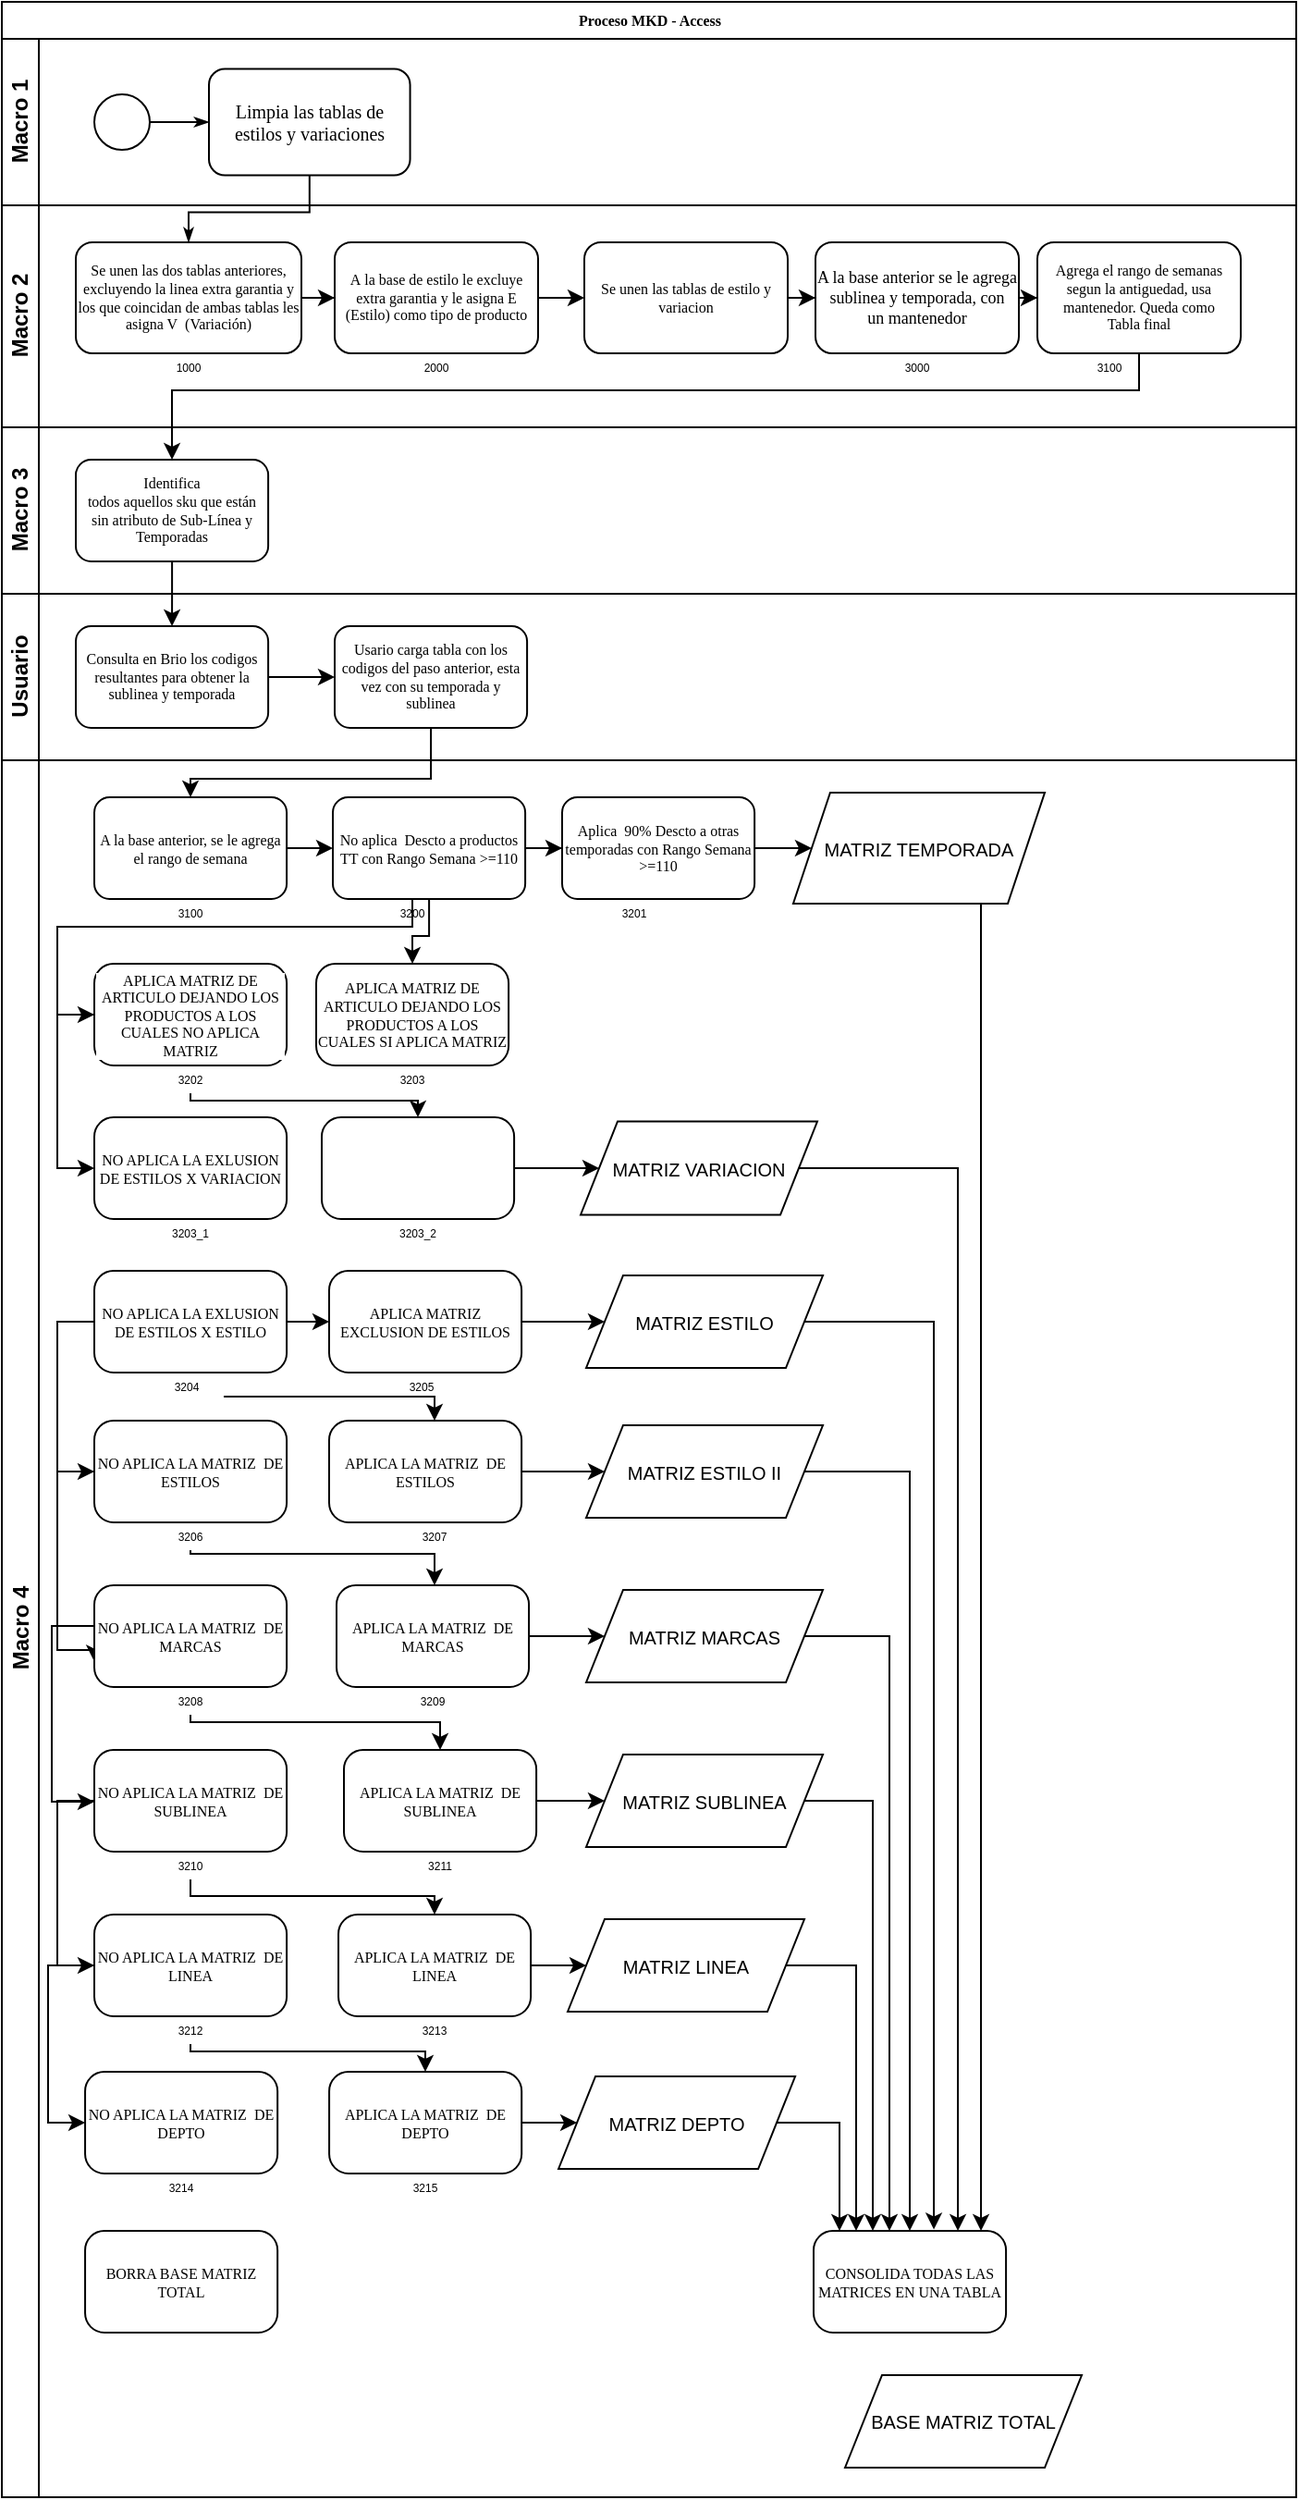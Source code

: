 <mxfile version="14.6.13" type="github">
  <diagram name="Page-1" id="c7488fd3-1785-93aa-aadb-54a6760d102a">
    <mxGraphModel dx="723" dy="328" grid="0" gridSize="10" guides="1" tooltips="1" connect="1" arrows="1" fold="1" page="1" pageScale="1" pageWidth="1100" pageHeight="850" background="#ffffff" math="0" shadow="0">
      <root>
        <mxCell id="0" />
        <mxCell id="1" parent="0" />
        <mxCell id="2b4e8129b02d487f-1" value="Proceso MKD - Access" style="swimlane;html=1;childLayout=stackLayout;horizontal=1;startSize=20;horizontalStack=0;rounded=0;shadow=0;labelBackgroundColor=none;strokeWidth=1;fontFamily=Verdana;fontSize=8;align=center;" parent="1" vertex="1">
          <mxGeometry x="180" y="70" width="700" height="1349" as="geometry" />
        </mxCell>
        <mxCell id="2b4e8129b02d487f-2" value="Macro 1" style="swimlane;html=1;startSize=20;horizontal=0;" parent="2b4e8129b02d487f-1" vertex="1">
          <mxGeometry y="20" width="700" height="90" as="geometry" />
        </mxCell>
        <mxCell id="2b4e8129b02d487f-18" style="edgeStyle=orthogonalEdgeStyle;rounded=0;html=1;labelBackgroundColor=none;startArrow=none;startFill=0;startSize=5;endArrow=classicThin;endFill=1;endSize=5;jettySize=auto;orthogonalLoop=1;strokeWidth=1;fontFamily=Verdana;fontSize=8" parent="2b4e8129b02d487f-2" source="2b4e8129b02d487f-5" target="2b4e8129b02d487f-6" edge="1">
          <mxGeometry relative="1" as="geometry" />
        </mxCell>
        <mxCell id="2b4e8129b02d487f-5" value="" style="ellipse;whiteSpace=wrap;html=1;rounded=0;shadow=0;labelBackgroundColor=none;strokeWidth=1;fontFamily=Verdana;fontSize=8;align=center;" parent="2b4e8129b02d487f-2" vertex="1">
          <mxGeometry x="50" y="30" width="30" height="30" as="geometry" />
        </mxCell>
        <mxCell id="2b4e8129b02d487f-6" value="Limpia las tablas de estilos y variaciones" style="rounded=1;whiteSpace=wrap;html=1;shadow=0;labelBackgroundColor=none;strokeWidth=1;fontFamily=Verdana;fontSize=10;align=center;" parent="2b4e8129b02d487f-2" vertex="1">
          <mxGeometry x="112" y="16.25" width="108.78" height="57.5" as="geometry" />
        </mxCell>
        <mxCell id="2b4e8129b02d487f-24" style="edgeStyle=orthogonalEdgeStyle;rounded=0;html=1;labelBackgroundColor=none;startArrow=none;startFill=0;startSize=5;endArrow=classicThin;endFill=1;endSize=5;jettySize=auto;orthogonalLoop=1;strokeWidth=1;fontFamily=Verdana;fontSize=8" parent="2b4e8129b02d487f-1" source="2b4e8129b02d487f-6" target="2b4e8129b02d487f-12" edge="1">
          <mxGeometry relative="1" as="geometry" />
        </mxCell>
        <mxCell id="2b4e8129b02d487f-3" value="Macro 2" style="swimlane;html=1;startSize=20;horizontal=0;" parent="2b4e8129b02d487f-1" vertex="1">
          <mxGeometry y="110" width="700" height="120" as="geometry" />
        </mxCell>
        <mxCell id="4VyyNgtOQg0zBXDYQDEN-12" style="edgeStyle=orthogonalEdgeStyle;rounded=0;orthogonalLoop=1;jettySize=auto;html=1;entryX=0;entryY=0.5;entryDx=0;entryDy=0;" parent="2b4e8129b02d487f-3" source="2b4e8129b02d487f-12" target="4VyyNgtOQg0zBXDYQDEN-10" edge="1">
          <mxGeometry relative="1" as="geometry" />
        </mxCell>
        <mxCell id="2b4e8129b02d487f-12" value="&lt;p style=&quot;margin-top: 0pt ; margin-bottom: 0pt ; margin-left: 0in ; text-indent: 0in&quot;&gt;&lt;span style=&quot;font-family: &amp;#34;calibri&amp;#34;&quot;&gt;Se unen las dos tablas anteriores, excluyendo la linea extra garantia y los que coincidan de ambas tablas les asigna V&amp;nbsp; (Variación)&lt;/span&gt;&lt;/p&gt;" style="rounded=1;whiteSpace=wrap;html=1;shadow=0;labelBackgroundColor=none;strokeWidth=1;fontFamily=Verdana;fontSize=8;align=center;" parent="2b4e8129b02d487f-3" vertex="1">
          <mxGeometry x="40" y="20" width="122" height="60" as="geometry" />
        </mxCell>
        <mxCell id="4VyyNgtOQg0zBXDYQDEN-14" style="edgeStyle=orthogonalEdgeStyle;rounded=0;orthogonalLoop=1;jettySize=auto;html=1;entryX=0;entryY=0.5;entryDx=0;entryDy=0;" parent="2b4e8129b02d487f-3" source="4VyyNgtOQg0zBXDYQDEN-10" target="4VyyNgtOQg0zBXDYQDEN-13" edge="1">
          <mxGeometry relative="1" as="geometry" />
        </mxCell>
        <mxCell id="4VyyNgtOQg0zBXDYQDEN-10" value="&lt;p style=&quot;margin-top: 0pt ; margin-bottom: 0pt ; margin-left: 0in ; text-indent: 0in&quot;&gt;&lt;span style=&quot;font-family: &amp;#34;calibri&amp;#34;&quot;&gt;A&amp;nbsp;&lt;/span&gt;&lt;span style=&quot;font-family: &amp;#34;calibri&amp;#34; ; vertical-align: baseline&quot;&gt;la base de estilo le excluye extra garantia y le asigna E (Estilo) como tipo de producto&lt;/span&gt;&lt;/p&gt;" style="rounded=1;whiteSpace=wrap;html=1;shadow=0;labelBackgroundColor=none;strokeWidth=1;fontFamily=Verdana;fontSize=8;align=center;" parent="2b4e8129b02d487f-3" vertex="1">
          <mxGeometry x="180" y="20" width="110" height="60" as="geometry" />
        </mxCell>
        <mxCell id="4VyyNgtOQg0zBXDYQDEN-17" style="edgeStyle=orthogonalEdgeStyle;rounded=0;orthogonalLoop=1;jettySize=auto;html=1;entryX=0;entryY=0.5;entryDx=0;entryDy=0;" parent="2b4e8129b02d487f-3" source="4VyyNgtOQg0zBXDYQDEN-13" target="4VyyNgtOQg0zBXDYQDEN-16" edge="1">
          <mxGeometry relative="1" as="geometry" />
        </mxCell>
        <mxCell id="4VyyNgtOQg0zBXDYQDEN-13" value="&lt;p style=&quot;margin-top: 0pt ; margin-bottom: 0pt ; margin-left: 0in ; text-indent: 0in&quot;&gt;&lt;span style=&quot;font-family: &amp;#34;calibri&amp;#34;&quot;&gt;Se unen&amp;nbsp;&lt;/span&gt;&lt;span style=&quot;font-family: &amp;#34;calibri&amp;#34; ; vertical-align: baseline&quot;&gt;las tablas de estilo y variacion&lt;/span&gt;&lt;/p&gt;" style="rounded=1;whiteSpace=wrap;html=1;shadow=0;labelBackgroundColor=none;strokeWidth=1;fontFamily=Verdana;fontSize=8;align=center;" parent="2b4e8129b02d487f-3" vertex="1">
          <mxGeometry x="315" y="20" width="110" height="60" as="geometry" />
        </mxCell>
        <mxCell id="4VyyNgtOQg0zBXDYQDEN-20" style="edgeStyle=orthogonalEdgeStyle;rounded=0;orthogonalLoop=1;jettySize=auto;html=1;entryX=0;entryY=0.5;entryDx=0;entryDy=0;" parent="2b4e8129b02d487f-3" source="4VyyNgtOQg0zBXDYQDEN-16" target="4VyyNgtOQg0zBXDYQDEN-19" edge="1">
          <mxGeometry relative="1" as="geometry" />
        </mxCell>
        <mxCell id="4VyyNgtOQg0zBXDYQDEN-16" value="&lt;p style=&quot;margin-top: 0pt ; margin-bottom: 0pt ; margin-left: 0in ; text-indent: 0in ; font-size: 9px&quot;&gt;&lt;span style=&quot;font-family: &amp;#34;calibri&amp;#34;&quot;&gt;A la base anterior&lt;/span&gt;&lt;span style=&quot;font-family: &amp;#34;calibri&amp;#34; ; vertical-align: baseline&quot;&gt; se le agrega sublinea y temporada, con&lt;br&gt;un mantenedor&lt;/span&gt;&lt;/p&gt;" style="rounded=1;whiteSpace=wrap;html=1;shadow=0;labelBackgroundColor=none;strokeWidth=1;fontFamily=Verdana;fontSize=8;align=center;" parent="2b4e8129b02d487f-3" vertex="1">
          <mxGeometry x="440" y="20" width="110" height="60" as="geometry" />
        </mxCell>
        <mxCell id="4VyyNgtOQg0zBXDYQDEN-19" value="&lt;p style=&quot;margin-top: 0pt ; margin-bottom: 0pt ; margin-left: 0in ; text-indent: 0in&quot;&gt;&lt;font style=&quot;font-size: 8px&quot;&gt;&lt;span style=&quot;font-family: &amp;#34;calibri&amp;#34;&quot;&gt;Agrega el&amp;nbsp;&lt;/span&gt;&lt;span style=&quot;font-family: &amp;#34;calibri&amp;#34; ; vertical-align: baseline&quot;&gt;rango &lt;/span&gt;&lt;span style=&quot;font-family: &amp;#34;calibri&amp;#34;&quot;&gt;de semanas segun la antiguedad, usa&lt;br&gt;mantenedor. Queda&amp;nbsp;&lt;/span&gt;&lt;/font&gt;&lt;span style=&quot;font-family: &amp;#34;calibri&amp;#34; ; text-indent: 0in&quot;&gt;como&lt;/span&gt;&lt;/p&gt;&lt;p style=&quot;margin-top: 0pt ; margin-bottom: 0pt ; margin-left: 0in ; text-indent: 0in&quot;&gt;&lt;span style=&quot;font-family: &amp;#34;calibri&amp;#34;&quot;&gt;&lt;font style=&quot;font-size: 8px&quot;&gt;Tabla final&lt;/font&gt;&lt;/span&gt;&lt;/p&gt;" style="rounded=1;whiteSpace=wrap;html=1;shadow=0;labelBackgroundColor=none;strokeWidth=1;fontFamily=Verdana;fontSize=8;align=center;" parent="2b4e8129b02d487f-3" vertex="1">
          <mxGeometry x="560" y="20" width="110" height="60" as="geometry" />
        </mxCell>
        <mxCell id="xLXz4MAD2vCh0M7yTRHs-1" value="1000" style="text;html=1;strokeColor=none;fillColor=none;align=center;verticalAlign=middle;whiteSpace=wrap;rounded=0;fontSize=6;" vertex="1" parent="2b4e8129b02d487f-3">
          <mxGeometry x="81.0" y="80" width="40" height="15" as="geometry" />
        </mxCell>
        <mxCell id="xLXz4MAD2vCh0M7yTRHs-2" value="2000" style="text;html=1;strokeColor=none;fillColor=none;align=center;verticalAlign=middle;whiteSpace=wrap;rounded=0;fontSize=6;" vertex="1" parent="2b4e8129b02d487f-3">
          <mxGeometry x="215" y="80" width="40" height="15" as="geometry" />
        </mxCell>
        <mxCell id="xLXz4MAD2vCh0M7yTRHs-15" value="3000" style="text;html=1;strokeColor=none;fillColor=none;align=center;verticalAlign=middle;whiteSpace=wrap;rounded=0;fontSize=6;" vertex="1" parent="2b4e8129b02d487f-3">
          <mxGeometry x="475" y="80" width="40" height="15" as="geometry" />
        </mxCell>
        <mxCell id="xLXz4MAD2vCh0M7yTRHs-16" value="3100" style="text;html=1;strokeColor=none;fillColor=none;align=center;verticalAlign=middle;whiteSpace=wrap;rounded=0;fontSize=6;" vertex="1" parent="2b4e8129b02d487f-3">
          <mxGeometry x="579" y="80" width="40" height="15" as="geometry" />
        </mxCell>
        <mxCell id="2b4e8129b02d487f-4" value="Macro 3" style="swimlane;html=1;startSize=20;horizontal=0;" parent="2b4e8129b02d487f-1" vertex="1">
          <mxGeometry y="230" width="700" height="90" as="geometry">
            <mxRectangle y="110" width="680" height="20" as="alternateBounds" />
          </mxGeometry>
        </mxCell>
        <mxCell id="2b4e8129b02d487f-14" value="&lt;p style=&quot;margin-top: 0pt; margin-bottom: 0pt; margin-left: 0in; text-indent: 0in; font-size: 8px;&quot;&gt;&lt;span style=&quot;font-family: calibri; font-size: 8px;&quot;&gt;Identifica&lt;br style=&quot;font-size: 8px;&quot;&gt;todos aquellos sku que están&lt;/span&gt;&lt;span style=&quot;font-family: calibri; vertical-align: baseline; font-size: 8px;&quot;&gt; sin atributo de Sub-Línea y&lt;br style=&quot;font-size: 8px;&quot;&gt;Temporadas&lt;/span&gt;&lt;/p&gt;" style="rounded=1;whiteSpace=wrap;html=1;shadow=0;labelBackgroundColor=none;strokeWidth=1;fontFamily=Verdana;fontSize=8;align=center;" parent="2b4e8129b02d487f-4" vertex="1">
          <mxGeometry x="40" y="17.5" width="104.05" height="55" as="geometry" />
        </mxCell>
        <mxCell id="4VyyNgtOQg0zBXDYQDEN-2" value="Usuario" style="swimlane;html=1;startSize=20;horizontal=0;" parent="2b4e8129b02d487f-1" vertex="1">
          <mxGeometry y="320" width="700" height="90" as="geometry" />
        </mxCell>
        <mxCell id="4VyyNgtOQg0zBXDYQDEN-42" style="edgeStyle=orthogonalEdgeStyle;rounded=0;orthogonalLoop=1;jettySize=auto;html=1;entryX=0;entryY=0.5;entryDx=0;entryDy=0;fontSize=8;" parent="4VyyNgtOQg0zBXDYQDEN-2" source="4VyyNgtOQg0zBXDYQDEN-36" target="4VyyNgtOQg0zBXDYQDEN-41" edge="1">
          <mxGeometry relative="1" as="geometry" />
        </mxCell>
        <mxCell id="4VyyNgtOQg0zBXDYQDEN-36" value="&lt;p style=&quot;margin-top: 0pt ; margin-bottom: 0pt ; margin-left: 0in ; text-indent: 0in ; font-size: 8px&quot;&gt;&lt;font face=&quot;calibri&quot;&gt;Consulta en Brio los codigos resultantes para obtener la sublinea y temporada&lt;/font&gt;&lt;/p&gt;" style="rounded=1;whiteSpace=wrap;html=1;shadow=0;labelBackgroundColor=none;strokeWidth=1;fontFamily=Verdana;fontSize=8;align=center;" parent="4VyyNgtOQg0zBXDYQDEN-2" vertex="1">
          <mxGeometry x="40" y="17.5" width="104.05" height="55" as="geometry" />
        </mxCell>
        <mxCell id="4VyyNgtOQg0zBXDYQDEN-41" value="&lt;font face=&quot;calibri&quot;&gt;Usario carga tabla con los codigos del paso anterior, esta vez con su temporada y sublinea&lt;/font&gt;" style="rounded=1;whiteSpace=wrap;html=1;shadow=0;labelBackgroundColor=none;strokeWidth=1;fontFamily=Verdana;fontSize=8;align=center;" parent="4VyyNgtOQg0zBXDYQDEN-2" vertex="1">
          <mxGeometry x="180" y="17.5" width="104.05" height="55" as="geometry" />
        </mxCell>
        <mxCell id="4VyyNgtOQg0zBXDYQDEN-25" style="edgeStyle=orthogonalEdgeStyle;rounded=0;orthogonalLoop=1;jettySize=auto;html=1;entryX=0.5;entryY=0;entryDx=0;entryDy=0;" parent="2b4e8129b02d487f-1" source="4VyyNgtOQg0zBXDYQDEN-19" target="2b4e8129b02d487f-14" edge="1">
          <mxGeometry relative="1" as="geometry">
            <mxPoint x="615" y="220" as="targetPoint" />
            <Array as="points">
              <mxPoint x="615" y="210" />
              <mxPoint x="92" y="210" />
            </Array>
          </mxGeometry>
        </mxCell>
        <mxCell id="4VyyNgtOQg0zBXDYQDEN-47" style="edgeStyle=orthogonalEdgeStyle;rounded=0;orthogonalLoop=1;jettySize=auto;html=1;entryX=0.5;entryY=0;entryDx=0;entryDy=0;fontSize=8;" parent="2b4e8129b02d487f-1" source="4VyyNgtOQg0zBXDYQDEN-41" target="4VyyNgtOQg0zBXDYQDEN-45" edge="1">
          <mxGeometry relative="1" as="geometry">
            <Array as="points">
              <mxPoint x="232" y="420" />
              <mxPoint x="102" y="420" />
            </Array>
          </mxGeometry>
        </mxCell>
        <mxCell id="4VyyNgtOQg0zBXDYQDEN-60" style="edgeStyle=orthogonalEdgeStyle;rounded=0;orthogonalLoop=1;jettySize=auto;html=1;entryX=0.5;entryY=0;entryDx=0;entryDy=0;fontSize=6;" parent="2b4e8129b02d487f-1" source="2b4e8129b02d487f-14" target="4VyyNgtOQg0zBXDYQDEN-36" edge="1">
          <mxGeometry relative="1" as="geometry" />
        </mxCell>
        <mxCell id="4VyyNgtOQg0zBXDYQDEN-43" value="Macro 4" style="swimlane;html=1;startSize=20;horizontal=0;" parent="2b4e8129b02d487f-1" vertex="1">
          <mxGeometry y="410" width="700" height="939" as="geometry">
            <mxRectangle y="110" width="680" height="20" as="alternateBounds" />
          </mxGeometry>
        </mxCell>
        <mxCell id="4VyyNgtOQg0zBXDYQDEN-62" style="edgeStyle=orthogonalEdgeStyle;rounded=0;orthogonalLoop=1;jettySize=auto;html=1;entryX=0;entryY=0.5;entryDx=0;entryDy=0;fontSize=6;" parent="4VyyNgtOQg0zBXDYQDEN-43" source="4VyyNgtOQg0zBXDYQDEN-45" target="4VyyNgtOQg0zBXDYQDEN-61" edge="1">
          <mxGeometry relative="1" as="geometry" />
        </mxCell>
        <mxCell id="4VyyNgtOQg0zBXDYQDEN-45" value="&lt;font face=&quot;calibri&quot;&gt;A la base anterior, se le agrega el rango de semana&lt;/font&gt;" style="rounded=1;whiteSpace=wrap;html=1;shadow=0;labelBackgroundColor=none;strokeWidth=1;fontFamily=Verdana;fontSize=8;align=center;" parent="4VyyNgtOQg0zBXDYQDEN-43" vertex="1">
          <mxGeometry x="50" y="20" width="104.05" height="55" as="geometry" />
        </mxCell>
        <mxCell id="4VyyNgtOQg0zBXDYQDEN-53" value="3100" style="text;html=1;strokeColor=none;fillColor=none;align=center;verticalAlign=middle;whiteSpace=wrap;rounded=0;fontSize=6;" parent="4VyyNgtOQg0zBXDYQDEN-43" vertex="1">
          <mxGeometry x="82.03" y="75" width="40" height="15" as="geometry" />
        </mxCell>
        <mxCell id="4VyyNgtOQg0zBXDYQDEN-66" style="edgeStyle=orthogonalEdgeStyle;rounded=0;orthogonalLoop=1;jettySize=auto;html=1;entryX=0;entryY=0.5;entryDx=0;entryDy=0;fontSize=6;" parent="4VyyNgtOQg0zBXDYQDEN-43" source="4VyyNgtOQg0zBXDYQDEN-61" target="4VyyNgtOQg0zBXDYQDEN-64" edge="1">
          <mxGeometry relative="1" as="geometry" />
        </mxCell>
        <mxCell id="xLXz4MAD2vCh0M7yTRHs-23" style="edgeStyle=orthogonalEdgeStyle;rounded=0;orthogonalLoop=1;jettySize=auto;html=1;entryX=0;entryY=0.5;entryDx=0;entryDy=0;fontSize=10;" edge="1" parent="4VyyNgtOQg0zBXDYQDEN-43" source="4VyyNgtOQg0zBXDYQDEN-61" target="4VyyNgtOQg0zBXDYQDEN-67">
          <mxGeometry relative="1" as="geometry">
            <Array as="points">
              <mxPoint x="222" y="90" />
              <mxPoint x="30" y="90" />
              <mxPoint x="30" y="138" />
            </Array>
          </mxGeometry>
        </mxCell>
        <mxCell id="xLXz4MAD2vCh0M7yTRHs-24" style="edgeStyle=orthogonalEdgeStyle;rounded=0;orthogonalLoop=1;jettySize=auto;html=1;entryX=0.5;entryY=0;entryDx=0;entryDy=0;fontSize=10;" edge="1" parent="4VyyNgtOQg0zBXDYQDEN-43" source="4VyyNgtOQg0zBXDYQDEN-61" target="4VyyNgtOQg0zBXDYQDEN-70">
          <mxGeometry relative="1" as="geometry" />
        </mxCell>
        <mxCell id="4VyyNgtOQg0zBXDYQDEN-61" value="&lt;font face=&quot;calibri&quot;&gt;No aplica&amp;nbsp; Descto a productos TT con Rango Semana &amp;gt;=110&lt;/font&gt;" style="rounded=1;whiteSpace=wrap;html=1;shadow=0;labelBackgroundColor=none;strokeWidth=1;fontFamily=Verdana;fontSize=8;align=center;" parent="4VyyNgtOQg0zBXDYQDEN-43" vertex="1">
          <mxGeometry x="179" y="20" width="104.05" height="55" as="geometry" />
        </mxCell>
        <mxCell id="4VyyNgtOQg0zBXDYQDEN-63" value="3200" style="text;html=1;strokeColor=none;fillColor=none;align=center;verticalAlign=middle;whiteSpace=wrap;rounded=0;fontSize=6;" parent="4VyyNgtOQg0zBXDYQDEN-43" vertex="1">
          <mxGeometry x="202.03" y="75" width="40" height="15" as="geometry" />
        </mxCell>
        <mxCell id="xLXz4MAD2vCh0M7yTRHs-22" style="edgeStyle=orthogonalEdgeStyle;rounded=0;orthogonalLoop=1;jettySize=auto;html=1;entryX=0;entryY=0.5;entryDx=0;entryDy=0;fontSize=10;" edge="1" parent="4VyyNgtOQg0zBXDYQDEN-43" source="4VyyNgtOQg0zBXDYQDEN-64" target="xLXz4MAD2vCh0M7yTRHs-18">
          <mxGeometry relative="1" as="geometry" />
        </mxCell>
        <mxCell id="4VyyNgtOQg0zBXDYQDEN-64" value="&lt;font face=&quot;calibri&quot;&gt;Aplica&amp;nbsp; 90% Descto a otras temporadas&amp;nbsp;&lt;/font&gt;&lt;span style=&quot;font-family: &amp;#34;calibri&amp;#34;&quot;&gt;con Rango Semana &amp;gt;=110&lt;/span&gt;" style="rounded=1;whiteSpace=wrap;html=1;shadow=0;labelBackgroundColor=none;strokeWidth=1;fontFamily=Verdana;fontSize=8;align=center;" parent="4VyyNgtOQg0zBXDYQDEN-43" vertex="1">
          <mxGeometry x="303" y="20" width="104.05" height="55" as="geometry" />
        </mxCell>
        <mxCell id="4VyyNgtOQg0zBXDYQDEN-65" value="3201" style="text;html=1;strokeColor=none;fillColor=none;align=center;verticalAlign=middle;whiteSpace=wrap;rounded=0;fontSize=6;" parent="4VyyNgtOQg0zBXDYQDEN-43" vertex="1">
          <mxGeometry x="322.03" y="75" width="40" height="15" as="geometry" />
        </mxCell>
        <mxCell id="xLXz4MAD2vCh0M7yTRHs-171" style="edgeStyle=orthogonalEdgeStyle;rounded=0;orthogonalLoop=1;jettySize=auto;html=1;entryX=0.87;entryY=0;entryDx=0;entryDy=0;entryPerimeter=0;fontSize=10;" edge="1" parent="4VyyNgtOQg0zBXDYQDEN-43" source="xLXz4MAD2vCh0M7yTRHs-18" target="xLXz4MAD2vCh0M7yTRHs-158">
          <mxGeometry relative="1" as="geometry">
            <Array as="points">
              <mxPoint x="530" y="436" />
            </Array>
          </mxGeometry>
        </mxCell>
        <mxCell id="xLXz4MAD2vCh0M7yTRHs-18" value="MATRIZ TEMPORADA" style="shape=parallelogram;perimeter=parallelogramPerimeter;whiteSpace=wrap;html=1;fixedSize=1;fontSize=10;" vertex="1" parent="4VyyNgtOQg0zBXDYQDEN-43">
          <mxGeometry x="427.97" y="17.5" width="136.03" height="60" as="geometry" />
        </mxCell>
        <mxCell id="xLXz4MAD2vCh0M7yTRHs-20" value="" style="group" vertex="1" connectable="0" parent="4VyyNgtOQg0zBXDYQDEN-43">
          <mxGeometry x="170" y="110" width="104.05" height="70" as="geometry" />
        </mxCell>
        <mxCell id="4VyyNgtOQg0zBXDYQDEN-70" value="&lt;font face=&quot;calibri&quot;&gt;APLICA MATRIZ DE ARTICULO DEJANDO LOS PRODUCTOS A LOS CUALES SI APLICA MATRIZ&lt;/font&gt;" style="rounded=1;whiteSpace=wrap;html=1;shadow=0;labelBackgroundColor=#ffffff;strokeWidth=1;fontFamily=Verdana;fontSize=8;align=center;arcSize=19;" parent="xLXz4MAD2vCh0M7yTRHs-20" vertex="1">
          <mxGeometry width="104.05" height="55" as="geometry" />
        </mxCell>
        <mxCell id="4VyyNgtOQg0zBXDYQDEN-71" value="3203" style="text;html=1;strokeColor=none;fillColor=none;align=center;verticalAlign=middle;whiteSpace=wrap;rounded=0;fontSize=6;" parent="xLXz4MAD2vCh0M7yTRHs-20" vertex="1">
          <mxGeometry x="32.03" y="55" width="40" height="15" as="geometry" />
        </mxCell>
        <mxCell id="xLXz4MAD2vCh0M7yTRHs-21" value="" style="group" vertex="1" connectable="0" parent="4VyyNgtOQg0zBXDYQDEN-43">
          <mxGeometry x="50" y="110" width="104.05" height="70" as="geometry" />
        </mxCell>
        <mxCell id="4VyyNgtOQg0zBXDYQDEN-67" value="&lt;font face=&quot;calibri&quot;&gt;APLICA MATRIZ DE ARTICULO DEJANDO LOS PRODUCTOS A LOS CUALES NO APLICA MATRIZ&lt;/font&gt;" style="rounded=1;whiteSpace=wrap;html=1;shadow=0;labelBackgroundColor=#ffffff;strokeWidth=1;fontFamily=Verdana;fontSize=8;align=center;arcSize=19;" parent="xLXz4MAD2vCh0M7yTRHs-21" vertex="1">
          <mxGeometry width="104.05" height="55" as="geometry" />
        </mxCell>
        <mxCell id="4VyyNgtOQg0zBXDYQDEN-68" value="3202" style="text;html=1;strokeColor=none;fillColor=none;align=center;verticalAlign=middle;whiteSpace=wrap;rounded=0;fontSize=6;" parent="xLXz4MAD2vCh0M7yTRHs-21" vertex="1">
          <mxGeometry x="32.03" y="55" width="40" height="15" as="geometry" />
        </mxCell>
        <mxCell id="4VyyNgtOQg0zBXDYQDEN-89" value="" style="group" parent="4VyyNgtOQg0zBXDYQDEN-43" vertex="1" connectable="0">
          <mxGeometry x="50.0" y="276" width="104.05" height="70" as="geometry" />
        </mxCell>
        <mxCell id="4VyyNgtOQg0zBXDYQDEN-85" value="NO APLICA LA EXLUSION DE ESTILOS X ESTILO" style="rounded=1;whiteSpace=wrap;html=1;shadow=0;labelBackgroundColor=#ffffff;strokeWidth=1;fontFamily=Verdana;fontSize=8;align=center;arcSize=19;" parent="4VyyNgtOQg0zBXDYQDEN-89" vertex="1">
          <mxGeometry width="104.05" height="55" as="geometry" />
        </mxCell>
        <mxCell id="4VyyNgtOQg0zBXDYQDEN-87" value="3204" style="text;html=1;strokeColor=none;fillColor=none;align=center;verticalAlign=middle;whiteSpace=wrap;rounded=0;fontSize=6;" parent="4VyyNgtOQg0zBXDYQDEN-89" vertex="1">
          <mxGeometry x="30" y="55" width="40" height="15" as="geometry" />
        </mxCell>
        <mxCell id="xLXz4MAD2vCh0M7yTRHs-50" style="edgeStyle=orthogonalEdgeStyle;rounded=0;orthogonalLoop=1;jettySize=auto;html=1;entryX=0;entryY=0.75;entryDx=0;entryDy=0;fontSize=10;" edge="1" parent="4VyyNgtOQg0zBXDYQDEN-43" source="4VyyNgtOQg0zBXDYQDEN-108" target="xLXz4MAD2vCh0M7yTRHs-47">
          <mxGeometry relative="1" as="geometry">
            <Array as="points">
              <mxPoint x="30" y="384" />
              <mxPoint x="30" y="481" />
            </Array>
          </mxGeometry>
        </mxCell>
        <mxCell id="4VyyNgtOQg0zBXDYQDEN-108" value="NO APLICA LA MATRIZ&amp;nbsp; DE ESTILOS" style="rounded=1;whiteSpace=wrap;html=1;shadow=0;labelBackgroundColor=#ffffff;strokeWidth=1;fontFamily=Verdana;fontSize=8;align=center;arcSize=19;" parent="4VyyNgtOQg0zBXDYQDEN-43" vertex="1">
          <mxGeometry x="50.0" y="357" width="104.05" height="55" as="geometry" />
        </mxCell>
        <mxCell id="xLXz4MAD2vCh0M7yTRHs-25" value="" style="group" vertex="1" connectable="0" parent="4VyyNgtOQg0zBXDYQDEN-43">
          <mxGeometry x="50" y="193" width="104.05" height="70" as="geometry" />
        </mxCell>
        <mxCell id="xLXz4MAD2vCh0M7yTRHs-26" value="&lt;font face=&quot;calibri&quot;&gt;NO APLICA LA EXLUSION DE ESTILOS X VARIACION&lt;/font&gt;" style="rounded=1;whiteSpace=wrap;html=1;shadow=0;labelBackgroundColor=#ffffff;strokeWidth=1;fontFamily=Verdana;fontSize=8;align=center;arcSize=19;" vertex="1" parent="xLXz4MAD2vCh0M7yTRHs-25">
          <mxGeometry width="104.05" height="55" as="geometry" />
        </mxCell>
        <mxCell id="xLXz4MAD2vCh0M7yTRHs-27" value="3203_1" style="text;html=1;strokeColor=none;fillColor=none;align=center;verticalAlign=middle;whiteSpace=wrap;rounded=0;fontSize=6;" vertex="1" parent="xLXz4MAD2vCh0M7yTRHs-25">
          <mxGeometry x="32.03" y="55" width="40" height="15" as="geometry" />
        </mxCell>
        <mxCell id="xLXz4MAD2vCh0M7yTRHs-28" value="" style="group" vertex="1" connectable="0" parent="4VyyNgtOQg0zBXDYQDEN-43">
          <mxGeometry x="173" y="193" width="104.05" height="70" as="geometry" />
        </mxCell>
        <mxCell id="xLXz4MAD2vCh0M7yTRHs-29" value="" style="rounded=1;whiteSpace=wrap;html=1;shadow=0;labelBackgroundColor=#ffffff;strokeWidth=1;fontFamily=Verdana;fontSize=8;align=center;arcSize=19;" vertex="1" parent="xLXz4MAD2vCh0M7yTRHs-28">
          <mxGeometry width="104.05" height="55" as="geometry" />
        </mxCell>
        <mxCell id="xLXz4MAD2vCh0M7yTRHs-30" value="3203_2" style="text;html=1;strokeColor=none;fillColor=none;align=center;verticalAlign=middle;whiteSpace=wrap;rounded=0;fontSize=6;" vertex="1" parent="xLXz4MAD2vCh0M7yTRHs-28">
          <mxGeometry x="32.03" y="55" width="40" height="15" as="geometry" />
        </mxCell>
        <mxCell id="xLXz4MAD2vCh0M7yTRHs-170" style="edgeStyle=orthogonalEdgeStyle;rounded=0;orthogonalLoop=1;jettySize=auto;html=1;entryX=0.75;entryY=0;entryDx=0;entryDy=0;fontSize=10;" edge="1" parent="4VyyNgtOQg0zBXDYQDEN-43" source="xLXz4MAD2vCh0M7yTRHs-33" target="xLXz4MAD2vCh0M7yTRHs-158">
          <mxGeometry relative="1" as="geometry">
            <Array as="points">
              <mxPoint x="517" y="221" />
            </Array>
          </mxGeometry>
        </mxCell>
        <mxCell id="xLXz4MAD2vCh0M7yTRHs-33" value="MATRIZ VARIACION" style="shape=parallelogram;perimeter=parallelogramPerimeter;whiteSpace=wrap;html=1;fixedSize=1;fontSize=10;" vertex="1" parent="4VyyNgtOQg0zBXDYQDEN-43">
          <mxGeometry x="313" y="195.25" width="128" height="50.5" as="geometry" />
        </mxCell>
        <mxCell id="xLXz4MAD2vCh0M7yTRHs-34" style="edgeStyle=orthogonalEdgeStyle;rounded=0;orthogonalLoop=1;jettySize=auto;html=1;entryX=0;entryY=0.5;entryDx=0;entryDy=0;fontSize=10;" edge="1" parent="4VyyNgtOQg0zBXDYQDEN-43" source="xLXz4MAD2vCh0M7yTRHs-29" target="xLXz4MAD2vCh0M7yTRHs-33">
          <mxGeometry relative="1" as="geometry" />
        </mxCell>
        <mxCell id="4VyyNgtOQg0zBXDYQDEN-103" value="" style="group" parent="4VyyNgtOQg0zBXDYQDEN-43" vertex="1" connectable="0">
          <mxGeometry x="177.0" y="276" width="104.05" height="70" as="geometry" />
        </mxCell>
        <mxCell id="4VyyNgtOQg0zBXDYQDEN-101" value="3205" style="text;html=1;strokeColor=none;fillColor=none;align=center;verticalAlign=middle;whiteSpace=wrap;rounded=0;fontSize=6;" parent="4VyyNgtOQg0zBXDYQDEN-103" vertex="1">
          <mxGeometry x="30" y="55" width="40" height="15" as="geometry" />
        </mxCell>
        <mxCell id="4VyyNgtOQg0zBXDYQDEN-102" value="APLICA MATRIZ EXCLUSION DE ESTILOS" style="rounded=1;whiteSpace=wrap;html=1;shadow=0;labelBackgroundColor=#ffffff;strokeWidth=1;fontFamily=Verdana;fontSize=8;align=center;arcSize=19;" parent="4VyyNgtOQg0zBXDYQDEN-103" vertex="1">
          <mxGeometry width="104.05" height="55" as="geometry" />
        </mxCell>
        <mxCell id="xLXz4MAD2vCh0M7yTRHs-38" style="edgeStyle=orthogonalEdgeStyle;rounded=0;orthogonalLoop=1;jettySize=auto;html=1;entryX=0;entryY=0.5;entryDx=0;entryDy=0;fontSize=10;" edge="1" parent="4VyyNgtOQg0zBXDYQDEN-43" source="4VyyNgtOQg0zBXDYQDEN-85" target="4VyyNgtOQg0zBXDYQDEN-102">
          <mxGeometry relative="1" as="geometry" />
        </mxCell>
        <mxCell id="xLXz4MAD2vCh0M7yTRHs-169" style="edgeStyle=orthogonalEdgeStyle;rounded=0;orthogonalLoop=1;jettySize=auto;html=1;fontSize=10;entryX=0.625;entryY=-0.014;entryDx=0;entryDy=0;entryPerimeter=0;" edge="1" parent="4VyyNgtOQg0zBXDYQDEN-43" source="xLXz4MAD2vCh0M7yTRHs-39" target="xLXz4MAD2vCh0M7yTRHs-158">
          <mxGeometry relative="1" as="geometry">
            <mxPoint x="504" y="794" as="targetPoint" />
            <Array as="points">
              <mxPoint x="504" y="304" />
            </Array>
          </mxGeometry>
        </mxCell>
        <mxCell id="xLXz4MAD2vCh0M7yTRHs-39" value="MATRIZ ESTILO" style="shape=parallelogram;perimeter=parallelogramPerimeter;whiteSpace=wrap;html=1;fixedSize=1;fontSize=10;" vertex="1" parent="4VyyNgtOQg0zBXDYQDEN-43">
          <mxGeometry x="316" y="278.5" width="128" height="50" as="geometry" />
        </mxCell>
        <mxCell id="xLXz4MAD2vCh0M7yTRHs-40" style="edgeStyle=orthogonalEdgeStyle;rounded=0;orthogonalLoop=1;jettySize=auto;html=1;entryX=0;entryY=0.5;entryDx=0;entryDy=0;fontSize=10;" edge="1" parent="4VyyNgtOQg0zBXDYQDEN-43" source="4VyyNgtOQg0zBXDYQDEN-102" target="xLXz4MAD2vCh0M7yTRHs-39">
          <mxGeometry relative="1" as="geometry" />
        </mxCell>
        <mxCell id="xLXz4MAD2vCh0M7yTRHs-41" style="edgeStyle=orthogonalEdgeStyle;rounded=0;orthogonalLoop=1;jettySize=auto;html=1;entryX=0;entryY=0.5;entryDx=0;entryDy=0;fontSize=10;" edge="1" parent="4VyyNgtOQg0zBXDYQDEN-43" source="4VyyNgtOQg0zBXDYQDEN-85" target="4VyyNgtOQg0zBXDYQDEN-108">
          <mxGeometry relative="1" as="geometry">
            <Array as="points">
              <mxPoint x="30" y="304" />
              <mxPoint x="30" y="385" />
            </Array>
          </mxGeometry>
        </mxCell>
        <mxCell id="xLXz4MAD2vCh0M7yTRHs-46" style="edgeStyle=orthogonalEdgeStyle;rounded=0;orthogonalLoop=1;jettySize=auto;html=1;entryX=0;entryY=0.5;entryDx=0;entryDy=0;fontSize=10;" edge="1" parent="4VyyNgtOQg0zBXDYQDEN-43" source="xLXz4MAD2vCh0M7yTRHs-42" target="xLXz4MAD2vCh0M7yTRHs-45">
          <mxGeometry relative="1" as="geometry" />
        </mxCell>
        <mxCell id="xLXz4MAD2vCh0M7yTRHs-42" value="APLICA LA MATRIZ&amp;nbsp; DE ESTILOS" style="rounded=1;whiteSpace=wrap;html=1;shadow=0;labelBackgroundColor=#ffffff;strokeWidth=1;fontFamily=Verdana;fontSize=8;align=center;arcSize=19;" vertex="1" parent="4VyyNgtOQg0zBXDYQDEN-43">
          <mxGeometry x="177.0" y="357" width="104.05" height="55" as="geometry" />
        </mxCell>
        <mxCell id="xLXz4MAD2vCh0M7yTRHs-43" value="3207" style="text;html=1;strokeColor=none;fillColor=none;align=center;verticalAlign=middle;whiteSpace=wrap;rounded=0;fontSize=6;" vertex="1" parent="4VyyNgtOQg0zBXDYQDEN-43">
          <mxGeometry x="214.03" y="412" width="40" height="15" as="geometry" />
        </mxCell>
        <mxCell id="xLXz4MAD2vCh0M7yTRHs-44" style="edgeStyle=orthogonalEdgeStyle;rounded=0;orthogonalLoop=1;jettySize=auto;html=1;fontSize=10;" edge="1" parent="4VyyNgtOQg0zBXDYQDEN-43" source="4VyyNgtOQg0zBXDYQDEN-87" target="xLXz4MAD2vCh0M7yTRHs-42">
          <mxGeometry relative="1" as="geometry">
            <Array as="points">
              <mxPoint x="234" y="344" />
            </Array>
          </mxGeometry>
        </mxCell>
        <mxCell id="xLXz4MAD2vCh0M7yTRHs-168" style="edgeStyle=orthogonalEdgeStyle;rounded=0;orthogonalLoop=1;jettySize=auto;html=1;fontSize=10;" edge="1" parent="4VyyNgtOQg0zBXDYQDEN-43" source="xLXz4MAD2vCh0M7yTRHs-45" target="xLXz4MAD2vCh0M7yTRHs-158">
          <mxGeometry relative="1" as="geometry">
            <Array as="points">
              <mxPoint x="491" y="385" />
            </Array>
          </mxGeometry>
        </mxCell>
        <mxCell id="xLXz4MAD2vCh0M7yTRHs-45" value="MATRIZ ESTILO II" style="shape=parallelogram;perimeter=parallelogramPerimeter;whiteSpace=wrap;html=1;fixedSize=1;fontSize=10;" vertex="1" parent="4VyyNgtOQg0zBXDYQDEN-43">
          <mxGeometry x="316" y="359.5" width="128" height="50" as="geometry" />
        </mxCell>
        <mxCell id="xLXz4MAD2vCh0M7yTRHs-49" value="" style="group" vertex="1" connectable="0" parent="4VyyNgtOQg0zBXDYQDEN-43">
          <mxGeometry x="50.0" y="446" width="104.05" height="70" as="geometry" />
        </mxCell>
        <mxCell id="xLXz4MAD2vCh0M7yTRHs-47" value="NO APLICA LA MATRIZ&amp;nbsp; DE MARCAS" style="rounded=1;whiteSpace=wrap;html=1;shadow=0;labelBackgroundColor=#ffffff;strokeWidth=1;fontFamily=Verdana;fontSize=8;align=center;arcSize=19;" vertex="1" parent="xLXz4MAD2vCh0M7yTRHs-49">
          <mxGeometry width="104.05" height="55" as="geometry" />
        </mxCell>
        <mxCell id="xLXz4MAD2vCh0M7yTRHs-48" value="3208" style="text;html=1;strokeColor=none;fillColor=none;align=center;verticalAlign=middle;whiteSpace=wrap;rounded=0;fontSize=6;" vertex="1" parent="xLXz4MAD2vCh0M7yTRHs-49">
          <mxGeometry x="32.03" y="55" width="40" height="15" as="geometry" />
        </mxCell>
        <mxCell id="xLXz4MAD2vCh0M7yTRHs-52" value="" style="group" vertex="1" connectable="0" parent="4VyyNgtOQg0zBXDYQDEN-43">
          <mxGeometry x="181.0" y="446" width="104.05" height="70" as="geometry" />
        </mxCell>
        <mxCell id="xLXz4MAD2vCh0M7yTRHs-53" value="APLICA LA MATRIZ&amp;nbsp; DE MARCAS" style="rounded=1;whiteSpace=wrap;html=1;shadow=0;labelBackgroundColor=#ffffff;strokeWidth=1;fontFamily=Verdana;fontSize=8;align=center;arcSize=19;" vertex="1" parent="xLXz4MAD2vCh0M7yTRHs-52">
          <mxGeometry width="104.05" height="55" as="geometry" />
        </mxCell>
        <mxCell id="xLXz4MAD2vCh0M7yTRHs-54" value="3209" style="text;html=1;strokeColor=none;fillColor=none;align=center;verticalAlign=middle;whiteSpace=wrap;rounded=0;fontSize=6;" vertex="1" parent="xLXz4MAD2vCh0M7yTRHs-52">
          <mxGeometry x="32.03" y="55" width="40" height="15" as="geometry" />
        </mxCell>
        <mxCell id="xLXz4MAD2vCh0M7yTRHs-56" value="" style="group" vertex="1" connectable="0" parent="4VyyNgtOQg0zBXDYQDEN-43">
          <mxGeometry x="50.0" y="535" width="104.05" height="70" as="geometry" />
        </mxCell>
        <mxCell id="xLXz4MAD2vCh0M7yTRHs-57" value="NO APLICA LA MATRIZ&amp;nbsp; DE SUBLINEA" style="rounded=1;whiteSpace=wrap;html=1;shadow=0;labelBackgroundColor=#ffffff;strokeWidth=1;fontFamily=Verdana;fontSize=8;align=center;arcSize=19;" vertex="1" parent="xLXz4MAD2vCh0M7yTRHs-56">
          <mxGeometry width="104.05" height="55" as="geometry" />
        </mxCell>
        <mxCell id="xLXz4MAD2vCh0M7yTRHs-58" value="3210" style="text;html=1;strokeColor=none;fillColor=none;align=center;verticalAlign=middle;whiteSpace=wrap;rounded=0;fontSize=6;" vertex="1" parent="xLXz4MAD2vCh0M7yTRHs-56">
          <mxGeometry x="32.03" y="55" width="40" height="15" as="geometry" />
        </mxCell>
        <mxCell id="xLXz4MAD2vCh0M7yTRHs-61" style="edgeStyle=orthogonalEdgeStyle;rounded=0;orthogonalLoop=1;jettySize=auto;html=1;entryX=0;entryY=0.5;entryDx=0;entryDy=0;fontSize=10;" edge="1" parent="4VyyNgtOQg0zBXDYQDEN-43" source="xLXz4MAD2vCh0M7yTRHs-47" target="xLXz4MAD2vCh0M7yTRHs-57">
          <mxGeometry relative="1" as="geometry">
            <Array as="points">
              <mxPoint x="27" y="468" />
              <mxPoint x="27" y="563" />
              <mxPoint x="50" y="563" />
            </Array>
          </mxGeometry>
        </mxCell>
        <mxCell id="xLXz4MAD2vCh0M7yTRHs-62" value="" style="group" vertex="1" connectable="0" parent="4VyyNgtOQg0zBXDYQDEN-43">
          <mxGeometry x="185.0" y="535" width="104.05" height="70" as="geometry" />
        </mxCell>
        <mxCell id="xLXz4MAD2vCh0M7yTRHs-63" value="APLICA LA MATRIZ&amp;nbsp; DE SUBLINEA" style="rounded=1;whiteSpace=wrap;html=1;shadow=0;labelBackgroundColor=#ffffff;strokeWidth=1;fontFamily=Verdana;fontSize=8;align=center;arcSize=19;" vertex="1" parent="xLXz4MAD2vCh0M7yTRHs-62">
          <mxGeometry width="104.05" height="55" as="geometry" />
        </mxCell>
        <mxCell id="xLXz4MAD2vCh0M7yTRHs-64" value="3211" style="text;html=1;strokeColor=none;fillColor=none;align=center;verticalAlign=middle;whiteSpace=wrap;rounded=0;fontSize=6;" vertex="1" parent="xLXz4MAD2vCh0M7yTRHs-62">
          <mxGeometry x="32.03" y="55" width="40" height="15" as="geometry" />
        </mxCell>
        <mxCell id="xLXz4MAD2vCh0M7yTRHs-163" style="edgeStyle=orthogonalEdgeStyle;rounded=0;orthogonalLoop=1;jettySize=auto;html=1;fontSize=10;" edge="1" parent="4VyyNgtOQg0zBXDYQDEN-43" source="xLXz4MAD2vCh0M7yTRHs-126" target="xLXz4MAD2vCh0M7yTRHs-158">
          <mxGeometry relative="1" as="geometry">
            <mxPoint x="471" y="801" as="targetPoint" />
            <Array as="points">
              <mxPoint x="471" y="563" />
            </Array>
          </mxGeometry>
        </mxCell>
        <mxCell id="xLXz4MAD2vCh0M7yTRHs-126" value="MATRIZ SUBLINEA" style="shape=parallelogram;perimeter=parallelogramPerimeter;whiteSpace=wrap;html=1;fixedSize=1;fontSize=10;" vertex="1" parent="4VyyNgtOQg0zBXDYQDEN-43">
          <mxGeometry x="316" y="537.5" width="128" height="50" as="geometry" />
        </mxCell>
        <mxCell id="xLXz4MAD2vCh0M7yTRHs-127" style="edgeStyle=orthogonalEdgeStyle;rounded=0;orthogonalLoop=1;jettySize=auto;html=1;entryX=0;entryY=0.5;entryDx=0;entryDy=0;fontSize=10;" edge="1" parent="4VyyNgtOQg0zBXDYQDEN-43" source="xLXz4MAD2vCh0M7yTRHs-63" target="xLXz4MAD2vCh0M7yTRHs-126">
          <mxGeometry relative="1" as="geometry" />
        </mxCell>
        <mxCell id="xLXz4MAD2vCh0M7yTRHs-128" value="" style="group" vertex="1" connectable="0" parent="4VyyNgtOQg0zBXDYQDEN-43">
          <mxGeometry x="50.0" y="624" width="104.05" height="70" as="geometry" />
        </mxCell>
        <mxCell id="xLXz4MAD2vCh0M7yTRHs-129" value="NO APLICA LA MATRIZ&amp;nbsp; DE LINEA" style="rounded=1;whiteSpace=wrap;html=1;shadow=0;labelBackgroundColor=#ffffff;strokeWidth=1;fontFamily=Verdana;fontSize=8;align=center;arcSize=19;" vertex="1" parent="xLXz4MAD2vCh0M7yTRHs-128">
          <mxGeometry width="104.05" height="55" as="geometry" />
        </mxCell>
        <mxCell id="xLXz4MAD2vCh0M7yTRHs-130" value="3212" style="text;html=1;strokeColor=none;fillColor=none;align=center;verticalAlign=middle;whiteSpace=wrap;rounded=0;fontSize=6;" vertex="1" parent="xLXz4MAD2vCh0M7yTRHs-128">
          <mxGeometry x="32.03" y="55" width="40" height="15" as="geometry" />
        </mxCell>
        <mxCell id="xLXz4MAD2vCh0M7yTRHs-131" value="" style="group" vertex="1" connectable="0" parent="4VyyNgtOQg0zBXDYQDEN-43">
          <mxGeometry x="182.01" y="624" width="104.05" height="70" as="geometry" />
        </mxCell>
        <mxCell id="xLXz4MAD2vCh0M7yTRHs-132" value="APLICA LA MATRIZ&amp;nbsp; DE LINEA" style="rounded=1;whiteSpace=wrap;html=1;shadow=0;labelBackgroundColor=#ffffff;strokeWidth=1;fontFamily=Verdana;fontSize=8;align=center;arcSize=19;" vertex="1" parent="xLXz4MAD2vCh0M7yTRHs-131">
          <mxGeometry width="104.05" height="55" as="geometry" />
        </mxCell>
        <mxCell id="xLXz4MAD2vCh0M7yTRHs-133" value="3213" style="text;html=1;strokeColor=none;fillColor=none;align=center;verticalAlign=middle;whiteSpace=wrap;rounded=0;fontSize=6;" vertex="1" parent="xLXz4MAD2vCh0M7yTRHs-131">
          <mxGeometry x="32.03" y="55" width="40" height="15" as="geometry" />
        </mxCell>
        <mxCell id="xLXz4MAD2vCh0M7yTRHs-135" style="edgeStyle=orthogonalEdgeStyle;rounded=0;orthogonalLoop=1;jettySize=auto;html=1;fontSize=10;" edge="1" parent="4VyyNgtOQg0zBXDYQDEN-43" source="xLXz4MAD2vCh0M7yTRHs-58" target="xLXz4MAD2vCh0M7yTRHs-132">
          <mxGeometry relative="1" as="geometry">
            <Array as="points">
              <mxPoint x="102" y="614" />
              <mxPoint x="234" y="614" />
            </Array>
          </mxGeometry>
        </mxCell>
        <mxCell id="xLXz4MAD2vCh0M7yTRHs-137" style="edgeStyle=orthogonalEdgeStyle;rounded=0;orthogonalLoop=1;jettySize=auto;html=1;entryX=0.5;entryY=0;entryDx=0;entryDy=0;fontSize=10;" edge="1" parent="4VyyNgtOQg0zBXDYQDEN-43" source="xLXz4MAD2vCh0M7yTRHs-48" target="xLXz4MAD2vCh0M7yTRHs-63">
          <mxGeometry relative="1" as="geometry">
            <Array as="points">
              <mxPoint x="102" y="520" />
              <mxPoint x="237" y="520" />
            </Array>
          </mxGeometry>
        </mxCell>
        <mxCell id="xLXz4MAD2vCh0M7yTRHs-162" style="edgeStyle=orthogonalEdgeStyle;rounded=0;orthogonalLoop=1;jettySize=auto;html=1;fontSize=10;" edge="1" parent="4VyyNgtOQg0zBXDYQDEN-43" source="xLXz4MAD2vCh0M7yTRHs-138" target="xLXz4MAD2vCh0M7yTRHs-158">
          <mxGeometry relative="1" as="geometry">
            <Array as="points">
              <mxPoint x="462" y="652" />
            </Array>
          </mxGeometry>
        </mxCell>
        <mxCell id="xLXz4MAD2vCh0M7yTRHs-138" value="MATRIZ LINEA" style="shape=parallelogram;perimeter=parallelogramPerimeter;whiteSpace=wrap;html=1;fixedSize=1;fontSize=10;" vertex="1" parent="4VyyNgtOQg0zBXDYQDEN-43">
          <mxGeometry x="306" y="626.5" width="128" height="50" as="geometry" />
        </mxCell>
        <mxCell id="xLXz4MAD2vCh0M7yTRHs-139" style="edgeStyle=orthogonalEdgeStyle;rounded=0;orthogonalLoop=1;jettySize=auto;html=1;entryX=0;entryY=0.5;entryDx=0;entryDy=0;fontSize=10;" edge="1" parent="4VyyNgtOQg0zBXDYQDEN-43" source="xLXz4MAD2vCh0M7yTRHs-132" target="xLXz4MAD2vCh0M7yTRHs-138">
          <mxGeometry relative="1" as="geometry" />
        </mxCell>
        <mxCell id="xLXz4MAD2vCh0M7yTRHs-167" style="edgeStyle=orthogonalEdgeStyle;rounded=0;orthogonalLoop=1;jettySize=auto;html=1;fontSize=10;" edge="1" parent="4VyyNgtOQg0zBXDYQDEN-43" source="xLXz4MAD2vCh0M7yTRHs-140">
          <mxGeometry relative="1" as="geometry">
            <mxPoint x="480" y="795" as="targetPoint" />
            <Array as="points">
              <mxPoint x="480" y="473" />
            </Array>
          </mxGeometry>
        </mxCell>
        <mxCell id="xLXz4MAD2vCh0M7yTRHs-140" value="MATRIZ MARCAS" style="shape=parallelogram;perimeter=parallelogramPerimeter;whiteSpace=wrap;html=1;fixedSize=1;fontSize=10;" vertex="1" parent="4VyyNgtOQg0zBXDYQDEN-43">
          <mxGeometry x="316" y="448.5" width="128" height="50" as="geometry" />
        </mxCell>
        <mxCell id="xLXz4MAD2vCh0M7yTRHs-141" style="edgeStyle=orthogonalEdgeStyle;rounded=0;orthogonalLoop=1;jettySize=auto;html=1;entryX=0;entryY=0.5;entryDx=0;entryDy=0;fontSize=10;" edge="1" parent="4VyyNgtOQg0zBXDYQDEN-43" source="xLXz4MAD2vCh0M7yTRHs-53" target="xLXz4MAD2vCh0M7yTRHs-140">
          <mxGeometry relative="1" as="geometry" />
        </mxCell>
        <mxCell id="xLXz4MAD2vCh0M7yTRHs-142" style="edgeStyle=orthogonalEdgeStyle;rounded=0;orthogonalLoop=1;jettySize=auto;html=1;entryX=0;entryY=0.5;entryDx=0;entryDy=0;fontSize=10;" edge="1" parent="4VyyNgtOQg0zBXDYQDEN-43" source="4VyyNgtOQg0zBXDYQDEN-67" target="xLXz4MAD2vCh0M7yTRHs-26">
          <mxGeometry relative="1" as="geometry">
            <Array as="points">
              <mxPoint x="30" y="138" />
              <mxPoint x="30" y="220" />
            </Array>
          </mxGeometry>
        </mxCell>
        <mxCell id="xLXz4MAD2vCh0M7yTRHs-143" style="edgeStyle=orthogonalEdgeStyle;rounded=0;orthogonalLoop=1;jettySize=auto;html=1;fontSize=10;" edge="1" parent="4VyyNgtOQg0zBXDYQDEN-43" source="4VyyNgtOQg0zBXDYQDEN-68" target="xLXz4MAD2vCh0M7yTRHs-29">
          <mxGeometry relative="1" as="geometry">
            <Array as="points">
              <mxPoint x="102" y="184" />
              <mxPoint x="225" y="184" />
            </Array>
          </mxGeometry>
        </mxCell>
        <mxCell id="xLXz4MAD2vCh0M7yTRHs-144" value="" style="group" vertex="1" connectable="0" parent="4VyyNgtOQg0zBXDYQDEN-43">
          <mxGeometry x="45.03" y="709" width="104.05" height="70" as="geometry" />
        </mxCell>
        <mxCell id="xLXz4MAD2vCh0M7yTRHs-145" value="NO APLICA LA MATRIZ&amp;nbsp; DE DEPTO" style="rounded=1;whiteSpace=wrap;html=1;shadow=0;labelBackgroundColor=#ffffff;strokeWidth=1;fontFamily=Verdana;fontSize=8;align=center;arcSize=19;" vertex="1" parent="xLXz4MAD2vCh0M7yTRHs-144">
          <mxGeometry width="104.05" height="55" as="geometry" />
        </mxCell>
        <mxCell id="xLXz4MAD2vCh0M7yTRHs-146" value="3214" style="text;html=1;strokeColor=none;fillColor=none;align=center;verticalAlign=middle;whiteSpace=wrap;rounded=0;fontSize=6;" vertex="1" parent="xLXz4MAD2vCh0M7yTRHs-144">
          <mxGeometry x="32.03" y="55" width="40" height="15" as="geometry" />
        </mxCell>
        <mxCell id="xLXz4MAD2vCh0M7yTRHs-147" value="" style="group" vertex="1" connectable="0" parent="4VyyNgtOQg0zBXDYQDEN-43">
          <mxGeometry x="177.04" y="709" width="104.05" height="70" as="geometry" />
        </mxCell>
        <mxCell id="xLXz4MAD2vCh0M7yTRHs-148" value="APLICA LA MATRIZ&amp;nbsp; DE DEPTO" style="rounded=1;whiteSpace=wrap;html=1;shadow=0;labelBackgroundColor=#ffffff;strokeWidth=1;fontFamily=Verdana;fontSize=8;align=center;arcSize=19;" vertex="1" parent="xLXz4MAD2vCh0M7yTRHs-147">
          <mxGeometry width="104.05" height="55" as="geometry" />
        </mxCell>
        <mxCell id="xLXz4MAD2vCh0M7yTRHs-149" value="3215" style="text;html=1;strokeColor=none;fillColor=none;align=center;verticalAlign=middle;whiteSpace=wrap;rounded=0;fontSize=6;" vertex="1" parent="xLXz4MAD2vCh0M7yTRHs-147">
          <mxGeometry x="32.03" y="55" width="40" height="15" as="geometry" />
        </mxCell>
        <mxCell id="xLXz4MAD2vCh0M7yTRHs-166" style="edgeStyle=orthogonalEdgeStyle;rounded=0;orthogonalLoop=1;jettySize=auto;html=1;entryX=0.131;entryY=-0.018;entryDx=0;entryDy=0;fontSize=10;entryPerimeter=0;" edge="1" parent="4VyyNgtOQg0zBXDYQDEN-43" source="xLXz4MAD2vCh0M7yTRHs-150" target="xLXz4MAD2vCh0M7yTRHs-158">
          <mxGeometry relative="1" as="geometry">
            <Array as="points">
              <mxPoint x="453" y="737" />
              <mxPoint x="453" y="795" />
              <mxPoint x="453" y="795" />
            </Array>
          </mxGeometry>
        </mxCell>
        <mxCell id="xLXz4MAD2vCh0M7yTRHs-150" value="MATRIZ DEPTO" style="shape=parallelogram;perimeter=parallelogramPerimeter;whiteSpace=wrap;html=1;fixedSize=1;fontSize=10;" vertex="1" parent="4VyyNgtOQg0zBXDYQDEN-43">
          <mxGeometry x="301.03" y="711.5" width="128" height="50" as="geometry" />
        </mxCell>
        <mxCell id="xLXz4MAD2vCh0M7yTRHs-151" style="edgeStyle=orthogonalEdgeStyle;rounded=0;orthogonalLoop=1;jettySize=auto;html=1;entryX=0;entryY=0.5;entryDx=0;entryDy=0;fontSize=10;" edge="1" parent="4VyyNgtOQg0zBXDYQDEN-43" source="xLXz4MAD2vCh0M7yTRHs-148" target="xLXz4MAD2vCh0M7yTRHs-150">
          <mxGeometry relative="1" as="geometry" />
        </mxCell>
        <mxCell id="xLXz4MAD2vCh0M7yTRHs-152" style="edgeStyle=orthogonalEdgeStyle;rounded=0;orthogonalLoop=1;jettySize=auto;html=1;entryX=0;entryY=0.5;entryDx=0;entryDy=0;fontSize=10;" edge="1" parent="4VyyNgtOQg0zBXDYQDEN-43" source="xLXz4MAD2vCh0M7yTRHs-57" target="xLXz4MAD2vCh0M7yTRHs-129">
          <mxGeometry relative="1" as="geometry">
            <Array as="points">
              <mxPoint x="30" y="562" />
              <mxPoint x="30" y="652" />
            </Array>
          </mxGeometry>
        </mxCell>
        <mxCell id="xLXz4MAD2vCh0M7yTRHs-153" style="edgeStyle=orthogonalEdgeStyle;rounded=0;orthogonalLoop=1;jettySize=auto;html=1;entryX=0;entryY=0.5;entryDx=0;entryDy=0;fontSize=10;" edge="1" parent="4VyyNgtOQg0zBXDYQDEN-43" source="xLXz4MAD2vCh0M7yTRHs-129" target="xLXz4MAD2vCh0M7yTRHs-145">
          <mxGeometry relative="1" as="geometry">
            <Array as="points">
              <mxPoint x="25" y="652" />
              <mxPoint x="25" y="736" />
            </Array>
          </mxGeometry>
        </mxCell>
        <mxCell id="xLXz4MAD2vCh0M7yTRHs-154" style="edgeStyle=orthogonalEdgeStyle;rounded=0;orthogonalLoop=1;jettySize=auto;html=1;fontSize=10;" edge="1" parent="4VyyNgtOQg0zBXDYQDEN-43" source="xLXz4MAD2vCh0M7yTRHs-130" target="xLXz4MAD2vCh0M7yTRHs-148">
          <mxGeometry relative="1" as="geometry">
            <Array as="points">
              <mxPoint x="102" y="698" />
              <mxPoint x="229" y="698" />
            </Array>
          </mxGeometry>
        </mxCell>
        <mxCell id="xLXz4MAD2vCh0M7yTRHs-156" value="BORRA BASE MATRIZ TOTAL" style="rounded=1;whiteSpace=wrap;html=1;shadow=0;labelBackgroundColor=#ffffff;strokeWidth=1;fontFamily=Verdana;fontSize=8;align=center;arcSize=19;" vertex="1" parent="4VyyNgtOQg0zBXDYQDEN-43">
          <mxGeometry x="45.03" y="795" width="104.05" height="55" as="geometry" />
        </mxCell>
        <mxCell id="xLXz4MAD2vCh0M7yTRHs-158" value="CONSOLIDA TODAS LAS MATRICES EN UNA TABLA" style="rounded=1;whiteSpace=wrap;html=1;shadow=0;labelBackgroundColor=#ffffff;strokeWidth=1;fontFamily=Verdana;fontSize=8;align=center;arcSize=19;" vertex="1" parent="4VyyNgtOQg0zBXDYQDEN-43">
          <mxGeometry x="439.0" y="795" width="104.05" height="55" as="geometry" />
        </mxCell>
        <mxCell id="xLXz4MAD2vCh0M7yTRHs-159" value="BASE MATRIZ TOTAL" style="shape=parallelogram;perimeter=parallelogramPerimeter;whiteSpace=wrap;html=1;fixedSize=1;fontSize=10;" vertex="1" parent="4VyyNgtOQg0zBXDYQDEN-43">
          <mxGeometry x="456.0" y="873" width="128" height="50" as="geometry" />
        </mxCell>
        <mxCell id="xLXz4MAD2vCh0M7yTRHs-136" style="edgeStyle=orthogonalEdgeStyle;rounded=0;orthogonalLoop=1;jettySize=auto;html=1;entryX=0.5;entryY=0;entryDx=0;entryDy=0;fontSize=10;" edge="1" parent="1" source="4VyyNgtOQg0zBXDYQDEN-109" target="xLXz4MAD2vCh0M7yTRHs-53">
          <mxGeometry relative="1" as="geometry">
            <Array as="points">
              <mxPoint x="282" y="909" />
              <mxPoint x="414" y="909" />
            </Array>
          </mxGeometry>
        </mxCell>
        <mxCell id="4VyyNgtOQg0zBXDYQDEN-109" value="3206" style="text;html=1;strokeColor=none;fillColor=none;align=center;verticalAlign=middle;whiteSpace=wrap;rounded=0;fontSize=6;" parent="1" vertex="1">
          <mxGeometry x="262.03" y="892" width="40" height="15" as="geometry" />
        </mxCell>
      </root>
    </mxGraphModel>
  </diagram>
</mxfile>
